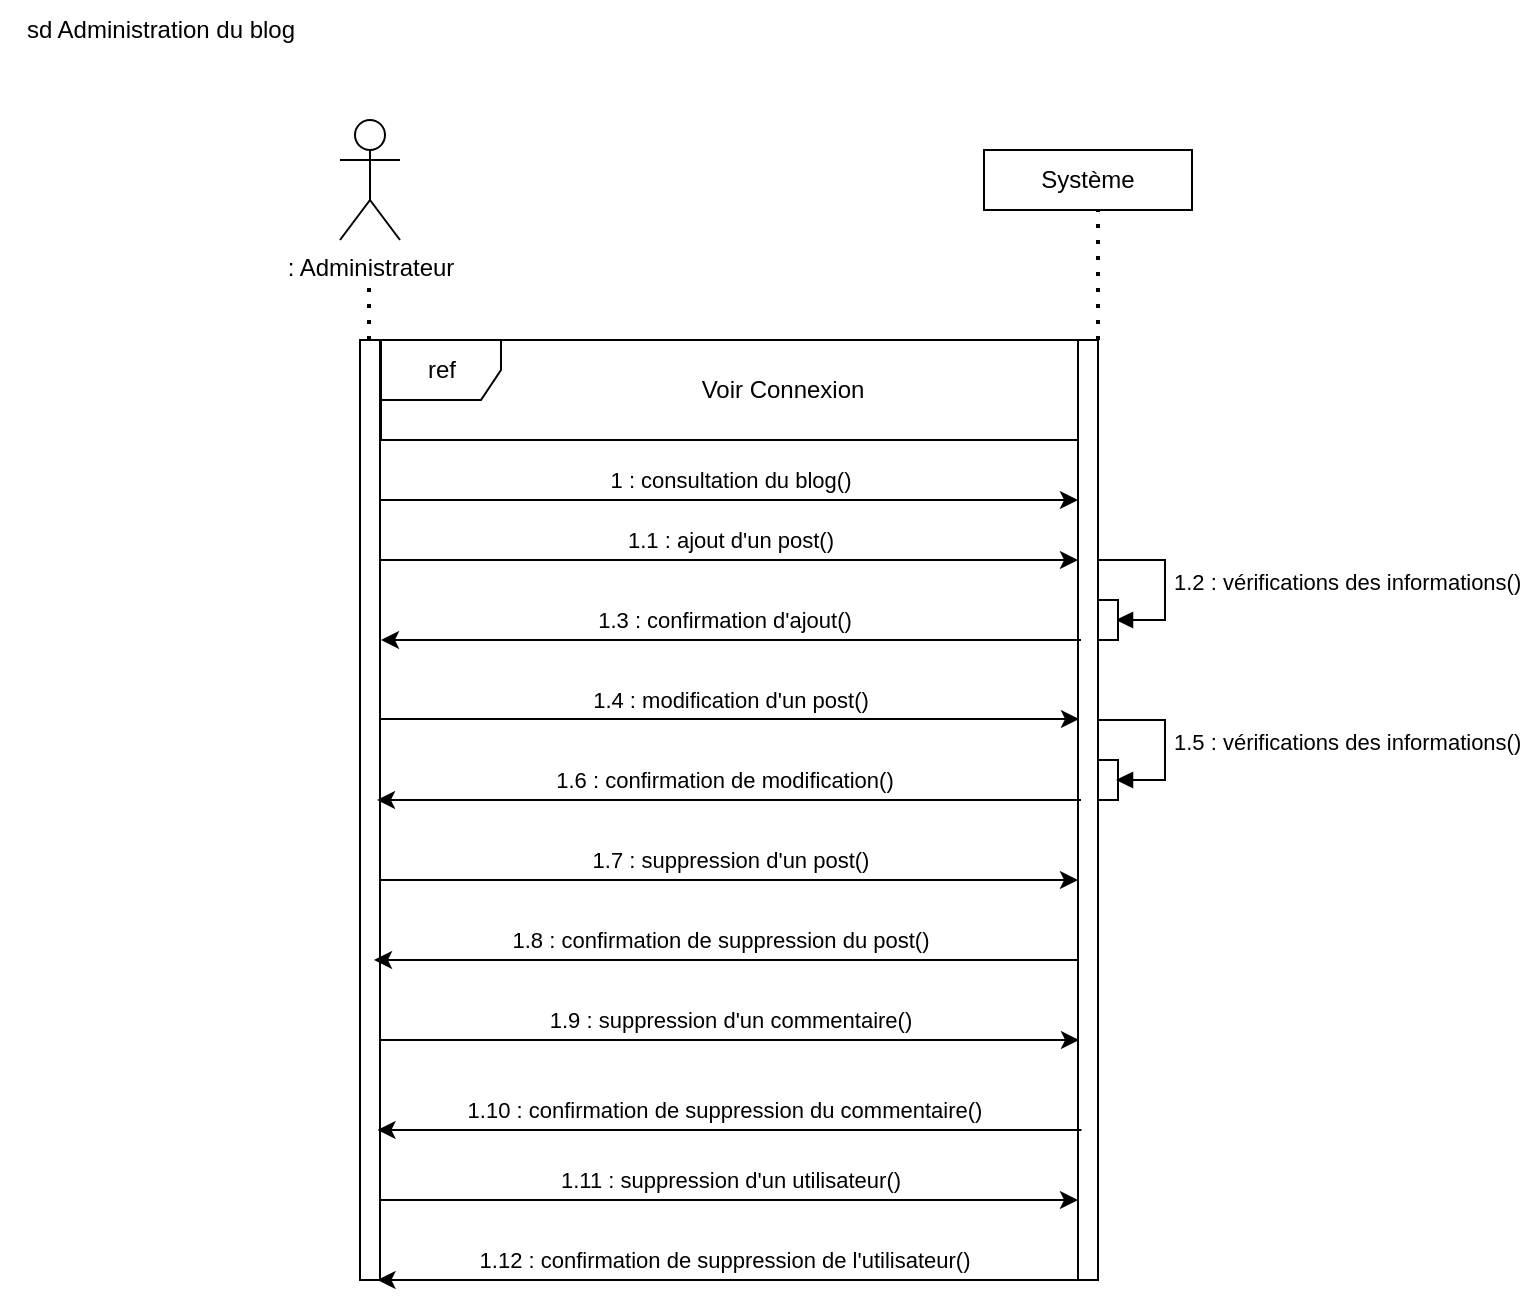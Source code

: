 <mxfile version="21.3.7" type="device">
  <diagram name="Page-1" id="tzQITGD-KAaS58YVqhrc">
    <mxGraphModel dx="2264" dy="1126" grid="1" gridSize="10" guides="1" tooltips="1" connect="1" arrows="1" fold="1" page="1" pageScale="1" pageWidth="827" pageHeight="1169" math="0" shadow="0">
      <root>
        <mxCell id="0" />
        <mxCell id="1" parent="0" />
        <mxCell id="eHgLXqpAeeJmSoNgKmg_-1" value="Système" style="rounded=0;whiteSpace=wrap;html=1;" parent="1" vertex="1">
          <mxGeometry x="-318" y="95" width="104" height="30" as="geometry" />
        </mxCell>
        <mxCell id="eHgLXqpAeeJmSoNgKmg_-2" value=": Administrateur" style="shape=umlActor;verticalLabelPosition=bottom;verticalAlign=top;html=1;outlineConnect=0;" parent="1" vertex="1">
          <mxGeometry x="-640" y="80" width="30" height="60" as="geometry" />
        </mxCell>
        <mxCell id="eHgLXqpAeeJmSoNgKmg_-7" value="" style="html=1;points=[];perimeter=orthogonalPerimeter;outlineConnect=0;targetShapes=umlLifeline;portConstraint=eastwest;newEdgeStyle={&quot;edgeStyle&quot;:&quot;elbowEdgeStyle&quot;,&quot;elbow&quot;:&quot;vertical&quot;,&quot;curved&quot;:0,&quot;rounded&quot;:0};" parent="1" vertex="1">
          <mxGeometry x="-630" y="190" width="10" height="470" as="geometry" />
        </mxCell>
        <mxCell id="eHgLXqpAeeJmSoNgKmg_-8" value="" style="html=1;points=[];perimeter=orthogonalPerimeter;outlineConnect=0;targetShapes=umlLifeline;portConstraint=eastwest;newEdgeStyle={&quot;edgeStyle&quot;:&quot;elbowEdgeStyle&quot;,&quot;elbow&quot;:&quot;vertical&quot;,&quot;curved&quot;:0,&quot;rounded&quot;:0};" parent="1" vertex="1">
          <mxGeometry x="-271" y="190" width="10" height="470" as="geometry" />
        </mxCell>
        <mxCell id="eHgLXqpAeeJmSoNgKmg_-21" value="" style="endArrow=classic;html=1;rounded=0;" parent="1" edge="1">
          <mxGeometry relative="1" as="geometry">
            <mxPoint x="-620" y="270" as="sourcePoint" />
            <mxPoint x="-271" y="270" as="targetPoint" />
            <Array as="points">
              <mxPoint x="-550" y="270" />
              <mxPoint x="-500" y="270" />
            </Array>
          </mxGeometry>
        </mxCell>
        <mxCell id="eHgLXqpAeeJmSoNgKmg_-22" value="1 : consultation du blog()" style="edgeLabel;resizable=0;html=1;align=center;verticalAlign=middle;" parent="eHgLXqpAeeJmSoNgKmg_-21" connectable="0" vertex="1">
          <mxGeometry relative="1" as="geometry">
            <mxPoint y="-10" as="offset" />
          </mxGeometry>
        </mxCell>
        <mxCell id="eHgLXqpAeeJmSoNgKmg_-27" value="" style="endArrow=classic;html=1;rounded=0;" parent="1" edge="1">
          <mxGeometry relative="1" as="geometry">
            <mxPoint x="-619.5" y="379.5" as="sourcePoint" />
            <mxPoint x="-270.5" y="379.5" as="targetPoint" />
            <Array as="points">
              <mxPoint x="-549.5" y="379.5" />
              <mxPoint x="-499.5" y="379.5" />
            </Array>
          </mxGeometry>
        </mxCell>
        <mxCell id="eHgLXqpAeeJmSoNgKmg_-28" value="1.4 : modification d&#39;un post()" style="edgeLabel;resizable=0;html=1;align=center;verticalAlign=middle;" parent="eHgLXqpAeeJmSoNgKmg_-27" connectable="0" vertex="1">
          <mxGeometry relative="1" as="geometry">
            <mxPoint y="-10" as="offset" />
          </mxGeometry>
        </mxCell>
        <mxCell id="eHgLXqpAeeJmSoNgKmg_-29" value="" style="endArrow=classic;html=1;rounded=0;" parent="1" edge="1">
          <mxGeometry relative="1" as="geometry">
            <mxPoint x="-620" y="300" as="sourcePoint" />
            <mxPoint x="-271" y="300" as="targetPoint" />
            <Array as="points">
              <mxPoint x="-550" y="300" />
              <mxPoint x="-500" y="300" />
            </Array>
          </mxGeometry>
        </mxCell>
        <mxCell id="eHgLXqpAeeJmSoNgKmg_-30" value="1.1 : ajout d&#39;un post()" style="edgeLabel;resizable=0;html=1;align=center;verticalAlign=middle;" parent="eHgLXqpAeeJmSoNgKmg_-29" connectable="0" vertex="1">
          <mxGeometry relative="1" as="geometry">
            <mxPoint y="-10" as="offset" />
          </mxGeometry>
        </mxCell>
        <mxCell id="eHgLXqpAeeJmSoNgKmg_-39" value="sd Administration du blog" style="text;html=1;align=center;verticalAlign=middle;resizable=0;points=[];autosize=1;strokeColor=none;fillColor=none;" parent="1" vertex="1">
          <mxGeometry x="-810" y="20" width="160" height="30" as="geometry" />
        </mxCell>
        <mxCell id="eHgLXqpAeeJmSoNgKmg_-40" value="" style="endArrow=none;dashed=1;html=1;dashPattern=1 3;strokeWidth=2;rounded=0;" parent="1" source="eHgLXqpAeeJmSoNgKmg_-8" edge="1">
          <mxGeometry width="50" height="50" relative="1" as="geometry">
            <mxPoint x="-311" y="175" as="sourcePoint" />
            <mxPoint x="-261" y="125" as="targetPoint" />
          </mxGeometry>
        </mxCell>
        <mxCell id="eHgLXqpAeeJmSoNgKmg_-42" value="" style="endArrow=none;dashed=1;html=1;dashPattern=1 3;strokeWidth=2;rounded=0;" parent="1" edge="1">
          <mxGeometry width="50" height="50" relative="1" as="geometry">
            <mxPoint x="-625.5" y="190" as="sourcePoint" />
            <mxPoint x="-625.5" y="160" as="targetPoint" />
          </mxGeometry>
        </mxCell>
        <mxCell id="rLgrCAnV_b43Tge-Wyza-1" value="ref" style="shape=umlFrame;whiteSpace=wrap;html=1;pointerEvents=0;" parent="1" vertex="1">
          <mxGeometry x="-619.5" y="190" width="348.5" height="50" as="geometry" />
        </mxCell>
        <mxCell id="rLgrCAnV_b43Tge-Wyza-3" value="Voir Connexion" style="text;html=1;align=center;verticalAlign=middle;resizable=0;points=[];autosize=1;strokeColor=none;fillColor=none;" parent="1" vertex="1">
          <mxGeometry x="-469.5" y="200" width="100" height="30" as="geometry" />
        </mxCell>
        <mxCell id="rLgrCAnV_b43Tge-Wyza-4" value="" style="endArrow=classic;html=1;rounded=0;" parent="1" edge="1">
          <mxGeometry relative="1" as="geometry">
            <mxPoint x="-501.5" y="420" as="sourcePoint" />
            <mxPoint x="-621.5" y="420" as="targetPoint" />
            <Array as="points">
              <mxPoint x="-424" y="420" />
              <mxPoint x="-269.5" y="420" />
            </Array>
          </mxGeometry>
        </mxCell>
        <mxCell id="rLgrCAnV_b43Tge-Wyza-5" value="1.6 : confirmation de modification()" style="edgeLabel;resizable=0;html=1;align=center;verticalAlign=middle;" parent="rLgrCAnV_b43Tge-Wyza-4" connectable="0" vertex="1">
          <mxGeometry relative="1" as="geometry">
            <mxPoint x="-119" y="-10" as="offset" />
          </mxGeometry>
        </mxCell>
        <mxCell id="rLgrCAnV_b43Tge-Wyza-8" value="" style="html=1;points=[];perimeter=orthogonalPerimeter;outlineConnect=0;targetShapes=umlLifeline;portConstraint=eastwest;newEdgeStyle={&quot;edgeStyle&quot;:&quot;elbowEdgeStyle&quot;,&quot;elbow&quot;:&quot;vertical&quot;,&quot;curved&quot;:0,&quot;rounded&quot;:0};" parent="1" vertex="1">
          <mxGeometry x="-261" y="400" width="10" height="20" as="geometry" />
        </mxCell>
        <mxCell id="H61nWzEEqI4VSqPFWY5y-1" value="" style="endArrow=classic;html=1;rounded=0;" edge="1" parent="1">
          <mxGeometry relative="1" as="geometry">
            <mxPoint x="-499.5" y="340" as="sourcePoint" />
            <mxPoint x="-619.5" y="340" as="targetPoint" />
            <Array as="points">
              <mxPoint x="-422" y="340" />
              <mxPoint x="-269.5" y="340" />
            </Array>
          </mxGeometry>
        </mxCell>
        <mxCell id="H61nWzEEqI4VSqPFWY5y-2" value="&lt;div&gt;1.3 : confirmation d&#39;ajout()&lt;/div&gt;" style="edgeLabel;resizable=0;html=1;align=center;verticalAlign=middle;" connectable="0" vertex="1" parent="H61nWzEEqI4VSqPFWY5y-1">
          <mxGeometry relative="1" as="geometry">
            <mxPoint x="-119" y="-10" as="offset" />
          </mxGeometry>
        </mxCell>
        <mxCell id="H61nWzEEqI4VSqPFWY5y-3" value="1.2 : vérifications des informations()" style="html=1;align=left;spacingLeft=2;endArrow=block;rounded=0;edgeStyle=orthogonalEdgeStyle;curved=0;rounded=0;" edge="1" parent="1">
          <mxGeometry relative="1" as="geometry">
            <mxPoint x="-261" y="300" as="sourcePoint" />
            <Array as="points">
              <mxPoint x="-227.5" y="330" />
            </Array>
            <mxPoint x="-252" y="330" as="targetPoint" />
          </mxGeometry>
        </mxCell>
        <mxCell id="H61nWzEEqI4VSqPFWY5y-4" value="" style="html=1;points=[];perimeter=orthogonalPerimeter;outlineConnect=0;targetShapes=umlLifeline;portConstraint=eastwest;newEdgeStyle={&quot;edgeStyle&quot;:&quot;elbowEdgeStyle&quot;,&quot;elbow&quot;:&quot;vertical&quot;,&quot;curved&quot;:0,&quot;rounded&quot;:0};" vertex="1" parent="1">
          <mxGeometry x="-261" y="320" width="10" height="20" as="geometry" />
        </mxCell>
        <mxCell id="H61nWzEEqI4VSqPFWY5y-5" value="" style="endArrow=classic;html=1;rounded=0;" edge="1" parent="1">
          <mxGeometry relative="1" as="geometry">
            <mxPoint x="-620" y="460" as="sourcePoint" />
            <mxPoint x="-271" y="460" as="targetPoint" />
            <Array as="points">
              <mxPoint x="-550" y="460" />
              <mxPoint x="-500" y="460" />
            </Array>
          </mxGeometry>
        </mxCell>
        <mxCell id="H61nWzEEqI4VSqPFWY5y-6" value="1.7 : suppression d&#39;un post()" style="edgeLabel;resizable=0;html=1;align=center;verticalAlign=middle;" connectable="0" vertex="1" parent="H61nWzEEqI4VSqPFWY5y-5">
          <mxGeometry relative="1" as="geometry">
            <mxPoint y="-10" as="offset" />
          </mxGeometry>
        </mxCell>
        <mxCell id="H61nWzEEqI4VSqPFWY5y-9" value="1.5 : vérifications des informations()" style="html=1;align=left;spacingLeft=2;endArrow=block;rounded=0;edgeStyle=orthogonalEdgeStyle;curved=0;rounded=0;" edge="1" parent="1">
          <mxGeometry relative="1" as="geometry">
            <mxPoint x="-261" y="380" as="sourcePoint" />
            <Array as="points">
              <mxPoint x="-227.5" y="410" />
            </Array>
            <mxPoint x="-252" y="410" as="targetPoint" />
          </mxGeometry>
        </mxCell>
        <mxCell id="H61nWzEEqI4VSqPFWY5y-31" value="" style="endArrow=classic;html=1;rounded=0;" edge="1" parent="1">
          <mxGeometry relative="1" as="geometry">
            <mxPoint x="-619.5" y="540" as="sourcePoint" />
            <mxPoint x="-270.5" y="540" as="targetPoint" />
            <Array as="points">
              <mxPoint x="-549.5" y="540" />
              <mxPoint x="-499.5" y="540" />
            </Array>
          </mxGeometry>
        </mxCell>
        <mxCell id="H61nWzEEqI4VSqPFWY5y-32" value="1.9 : suppression d&#39;un commentaire()" style="edgeLabel;resizable=0;html=1;align=center;verticalAlign=middle;" connectable="0" vertex="1" parent="H61nWzEEqI4VSqPFWY5y-31">
          <mxGeometry relative="1" as="geometry">
            <mxPoint y="-10" as="offset" />
          </mxGeometry>
        </mxCell>
        <mxCell id="H61nWzEEqI4VSqPFWY5y-33" value="" style="endArrow=classic;html=1;rounded=0;" edge="1" parent="1">
          <mxGeometry relative="1" as="geometry">
            <mxPoint x="-503" y="500" as="sourcePoint" />
            <mxPoint x="-623" y="500" as="targetPoint" />
            <Array as="points">
              <mxPoint x="-425.5" y="500" />
              <mxPoint x="-271" y="500" />
            </Array>
          </mxGeometry>
        </mxCell>
        <mxCell id="H61nWzEEqI4VSqPFWY5y-34" value="1.8 : confirmation de suppression du post()" style="edgeLabel;resizable=0;html=1;align=center;verticalAlign=middle;" connectable="0" vertex="1" parent="H61nWzEEqI4VSqPFWY5y-33">
          <mxGeometry relative="1" as="geometry">
            <mxPoint x="-119" y="-10" as="offset" />
          </mxGeometry>
        </mxCell>
        <mxCell id="H61nWzEEqI4VSqPFWY5y-35" value="" style="endArrow=classic;html=1;rounded=0;" edge="1" parent="1">
          <mxGeometry relative="1" as="geometry">
            <mxPoint x="-501.25" y="585" as="sourcePoint" />
            <mxPoint x="-621.25" y="585" as="targetPoint" />
            <Array as="points">
              <mxPoint x="-423.75" y="585" />
              <mxPoint x="-269.25" y="585" />
            </Array>
          </mxGeometry>
        </mxCell>
        <mxCell id="H61nWzEEqI4VSqPFWY5y-36" value="1.10 : confirmation de suppression du commentaire()" style="edgeLabel;resizable=0;html=1;align=center;verticalAlign=middle;" connectable="0" vertex="1" parent="H61nWzEEqI4VSqPFWY5y-35">
          <mxGeometry relative="1" as="geometry">
            <mxPoint x="-119" y="-10" as="offset" />
          </mxGeometry>
        </mxCell>
        <mxCell id="H61nWzEEqI4VSqPFWY5y-37" value="" style="endArrow=classic;html=1;rounded=0;" edge="1" parent="1">
          <mxGeometry relative="1" as="geometry">
            <mxPoint x="-620" y="620" as="sourcePoint" />
            <mxPoint x="-271" y="620" as="targetPoint" />
            <Array as="points">
              <mxPoint x="-550" y="620" />
              <mxPoint x="-500" y="620" />
            </Array>
          </mxGeometry>
        </mxCell>
        <mxCell id="H61nWzEEqI4VSqPFWY5y-38" value="1.11 : suppression d&#39;un utilisateur()" style="edgeLabel;resizable=0;html=1;align=center;verticalAlign=middle;" connectable="0" vertex="1" parent="H61nWzEEqI4VSqPFWY5y-37">
          <mxGeometry relative="1" as="geometry">
            <mxPoint y="-10" as="offset" />
          </mxGeometry>
        </mxCell>
        <mxCell id="H61nWzEEqI4VSqPFWY5y-39" value="" style="endArrow=classic;html=1;rounded=0;" edge="1" parent="1">
          <mxGeometry relative="1" as="geometry">
            <mxPoint x="-501.25" y="660" as="sourcePoint" />
            <mxPoint x="-621.25" y="660" as="targetPoint" />
            <Array as="points">
              <mxPoint x="-423.75" y="660" />
              <mxPoint x="-269.25" y="660" />
            </Array>
          </mxGeometry>
        </mxCell>
        <mxCell id="H61nWzEEqI4VSqPFWY5y-40" value="1.12 : confirmation de suppression de l&#39;utilisateur()" style="edgeLabel;resizable=0;html=1;align=center;verticalAlign=middle;" connectable="0" vertex="1" parent="H61nWzEEqI4VSqPFWY5y-39">
          <mxGeometry relative="1" as="geometry">
            <mxPoint x="-119" y="-10" as="offset" />
          </mxGeometry>
        </mxCell>
      </root>
    </mxGraphModel>
  </diagram>
</mxfile>
